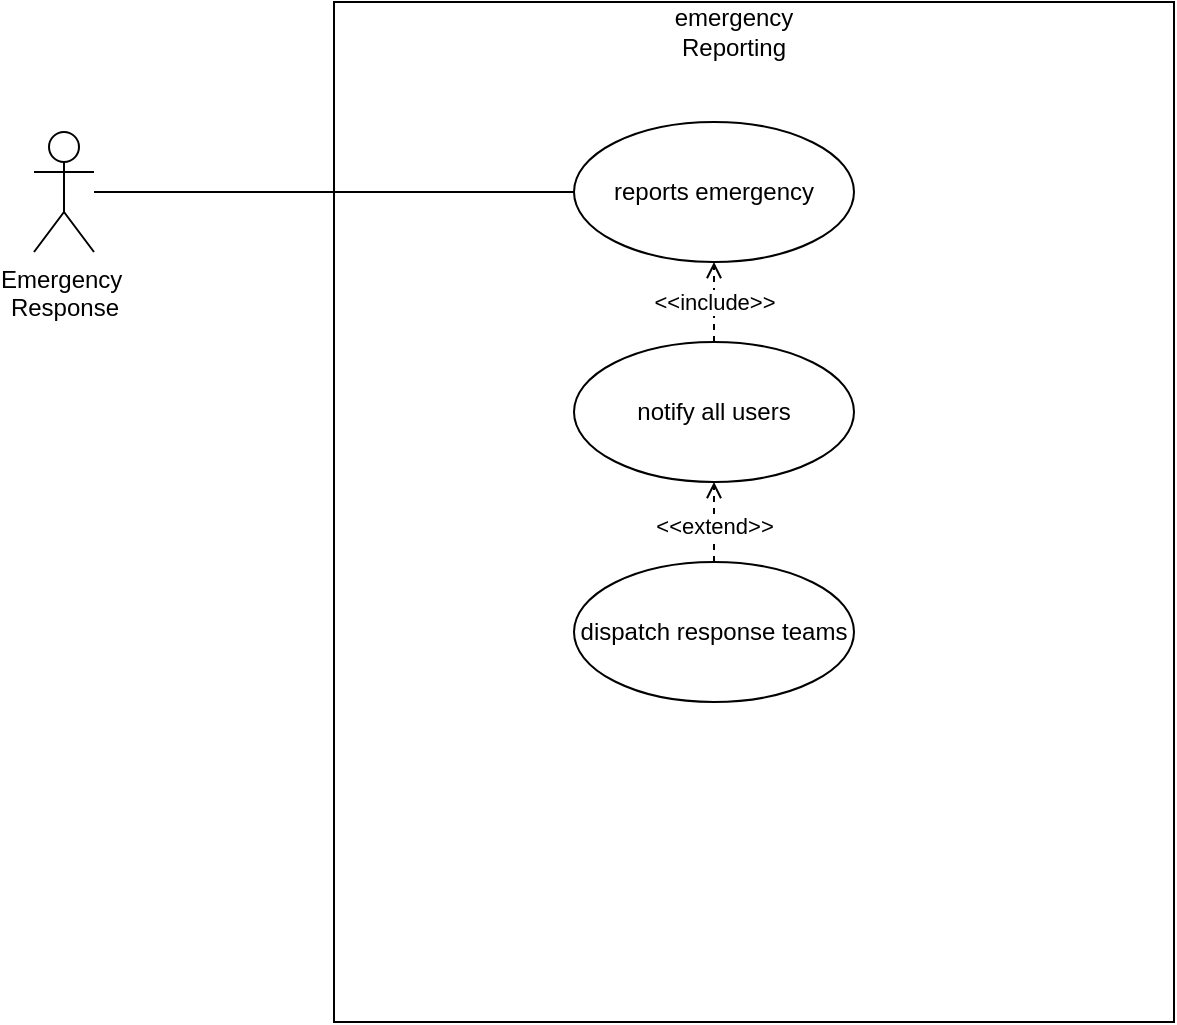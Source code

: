 <mxfile version="26.1.1">
  <diagram name="Page-1" id="Dqx94daEcHKD5VdHmlBv">
    <mxGraphModel dx="1050" dy="558" grid="1" gridSize="10" guides="1" tooltips="1" connect="1" arrows="1" fold="1" page="1" pageScale="1" pageWidth="827" pageHeight="1169" math="0" shadow="0">
      <root>
        <mxCell id="0" />
        <mxCell id="1" parent="0" />
        <mxCell id="kKrQ2rKjHCKY2WP3vcZc-1" value="" style="rounded=0;whiteSpace=wrap;html=1;" vertex="1" parent="1">
          <mxGeometry x="240" y="20" width="420" height="510" as="geometry" />
        </mxCell>
        <mxCell id="kKrQ2rKjHCKY2WP3vcZc-2" value="emergency Reporting" style="text;html=1;align=center;verticalAlign=middle;whiteSpace=wrap;rounded=0;" vertex="1" parent="1">
          <mxGeometry x="410" y="20" width="60" height="30" as="geometry" />
        </mxCell>
        <mxCell id="kKrQ2rKjHCKY2WP3vcZc-5" style="edgeStyle=orthogonalEdgeStyle;rounded=0;orthogonalLoop=1;jettySize=auto;html=1;entryX=0;entryY=0.5;entryDx=0;entryDy=0;endArrow=none;startFill=0;" edge="1" parent="1" source="kKrQ2rKjHCKY2WP3vcZc-3" target="kKrQ2rKjHCKY2WP3vcZc-4">
          <mxGeometry relative="1" as="geometry" />
        </mxCell>
        <mxCell id="kKrQ2rKjHCKY2WP3vcZc-3" value="&lt;div&gt;Emergency&amp;nbsp;&lt;/div&gt;&lt;div&gt;Response&lt;/div&gt;" style="shape=umlActor;verticalLabelPosition=bottom;verticalAlign=top;html=1;outlineConnect=0;" vertex="1" parent="1">
          <mxGeometry x="90" y="85" width="30" height="60" as="geometry" />
        </mxCell>
        <mxCell id="kKrQ2rKjHCKY2WP3vcZc-4" value="reports emergency" style="ellipse;whiteSpace=wrap;html=1;" vertex="1" parent="1">
          <mxGeometry x="360" y="80" width="140" height="70" as="geometry" />
        </mxCell>
        <mxCell id="kKrQ2rKjHCKY2WP3vcZc-7" value="" style="edgeStyle=orthogonalEdgeStyle;rounded=0;orthogonalLoop=1;jettySize=auto;html=1;endArrow=open;endFill=0;dashed=1;" edge="1" parent="1" source="kKrQ2rKjHCKY2WP3vcZc-6" target="kKrQ2rKjHCKY2WP3vcZc-4">
          <mxGeometry relative="1" as="geometry" />
        </mxCell>
        <mxCell id="kKrQ2rKjHCKY2WP3vcZc-8" value="&amp;lt;&amp;lt;include&amp;gt;&amp;gt;" style="edgeLabel;html=1;align=center;verticalAlign=middle;resizable=0;points=[];" vertex="1" connectable="0" parent="kKrQ2rKjHCKY2WP3vcZc-7">
          <mxGeometry relative="1" as="geometry">
            <mxPoint as="offset" />
          </mxGeometry>
        </mxCell>
        <mxCell id="kKrQ2rKjHCKY2WP3vcZc-6" value="notify all users" style="ellipse;whiteSpace=wrap;html=1;" vertex="1" parent="1">
          <mxGeometry x="360" y="190" width="140" height="70" as="geometry" />
        </mxCell>
        <mxCell id="kKrQ2rKjHCKY2WP3vcZc-10" value="" style="edgeStyle=orthogonalEdgeStyle;rounded=0;orthogonalLoop=1;jettySize=auto;html=1;endArrow=open;endFill=0;dashed=1;" edge="1" parent="1" source="kKrQ2rKjHCKY2WP3vcZc-9" target="kKrQ2rKjHCKY2WP3vcZc-6">
          <mxGeometry relative="1" as="geometry" />
        </mxCell>
        <mxCell id="kKrQ2rKjHCKY2WP3vcZc-11" value="&amp;lt;&amp;lt;extend&amp;gt;&amp;gt;" style="edgeLabel;html=1;align=center;verticalAlign=middle;resizable=0;points=[];" vertex="1" connectable="0" parent="kKrQ2rKjHCKY2WP3vcZc-10">
          <mxGeometry x="-0.1" relative="1" as="geometry">
            <mxPoint as="offset" />
          </mxGeometry>
        </mxCell>
        <mxCell id="kKrQ2rKjHCKY2WP3vcZc-9" value="dispatch response teams" style="ellipse;whiteSpace=wrap;html=1;" vertex="1" parent="1">
          <mxGeometry x="360" y="300" width="140" height="70" as="geometry" />
        </mxCell>
      </root>
    </mxGraphModel>
  </diagram>
</mxfile>
